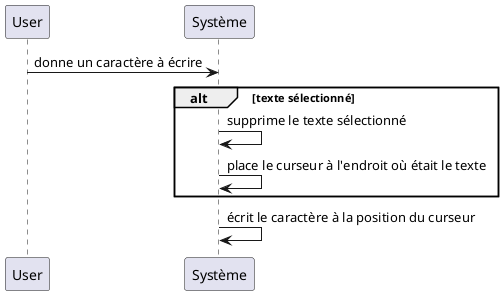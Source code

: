 @startuml

User->Système : donne un caractère à écrire

alt texte sélectionné
Système -> Système : supprime le texte sélectionné
Système -> Système : place le curseur à l'endroit où était le texte

end

Système -> Système : écrit le caractère à la position du curseur


@enduml
